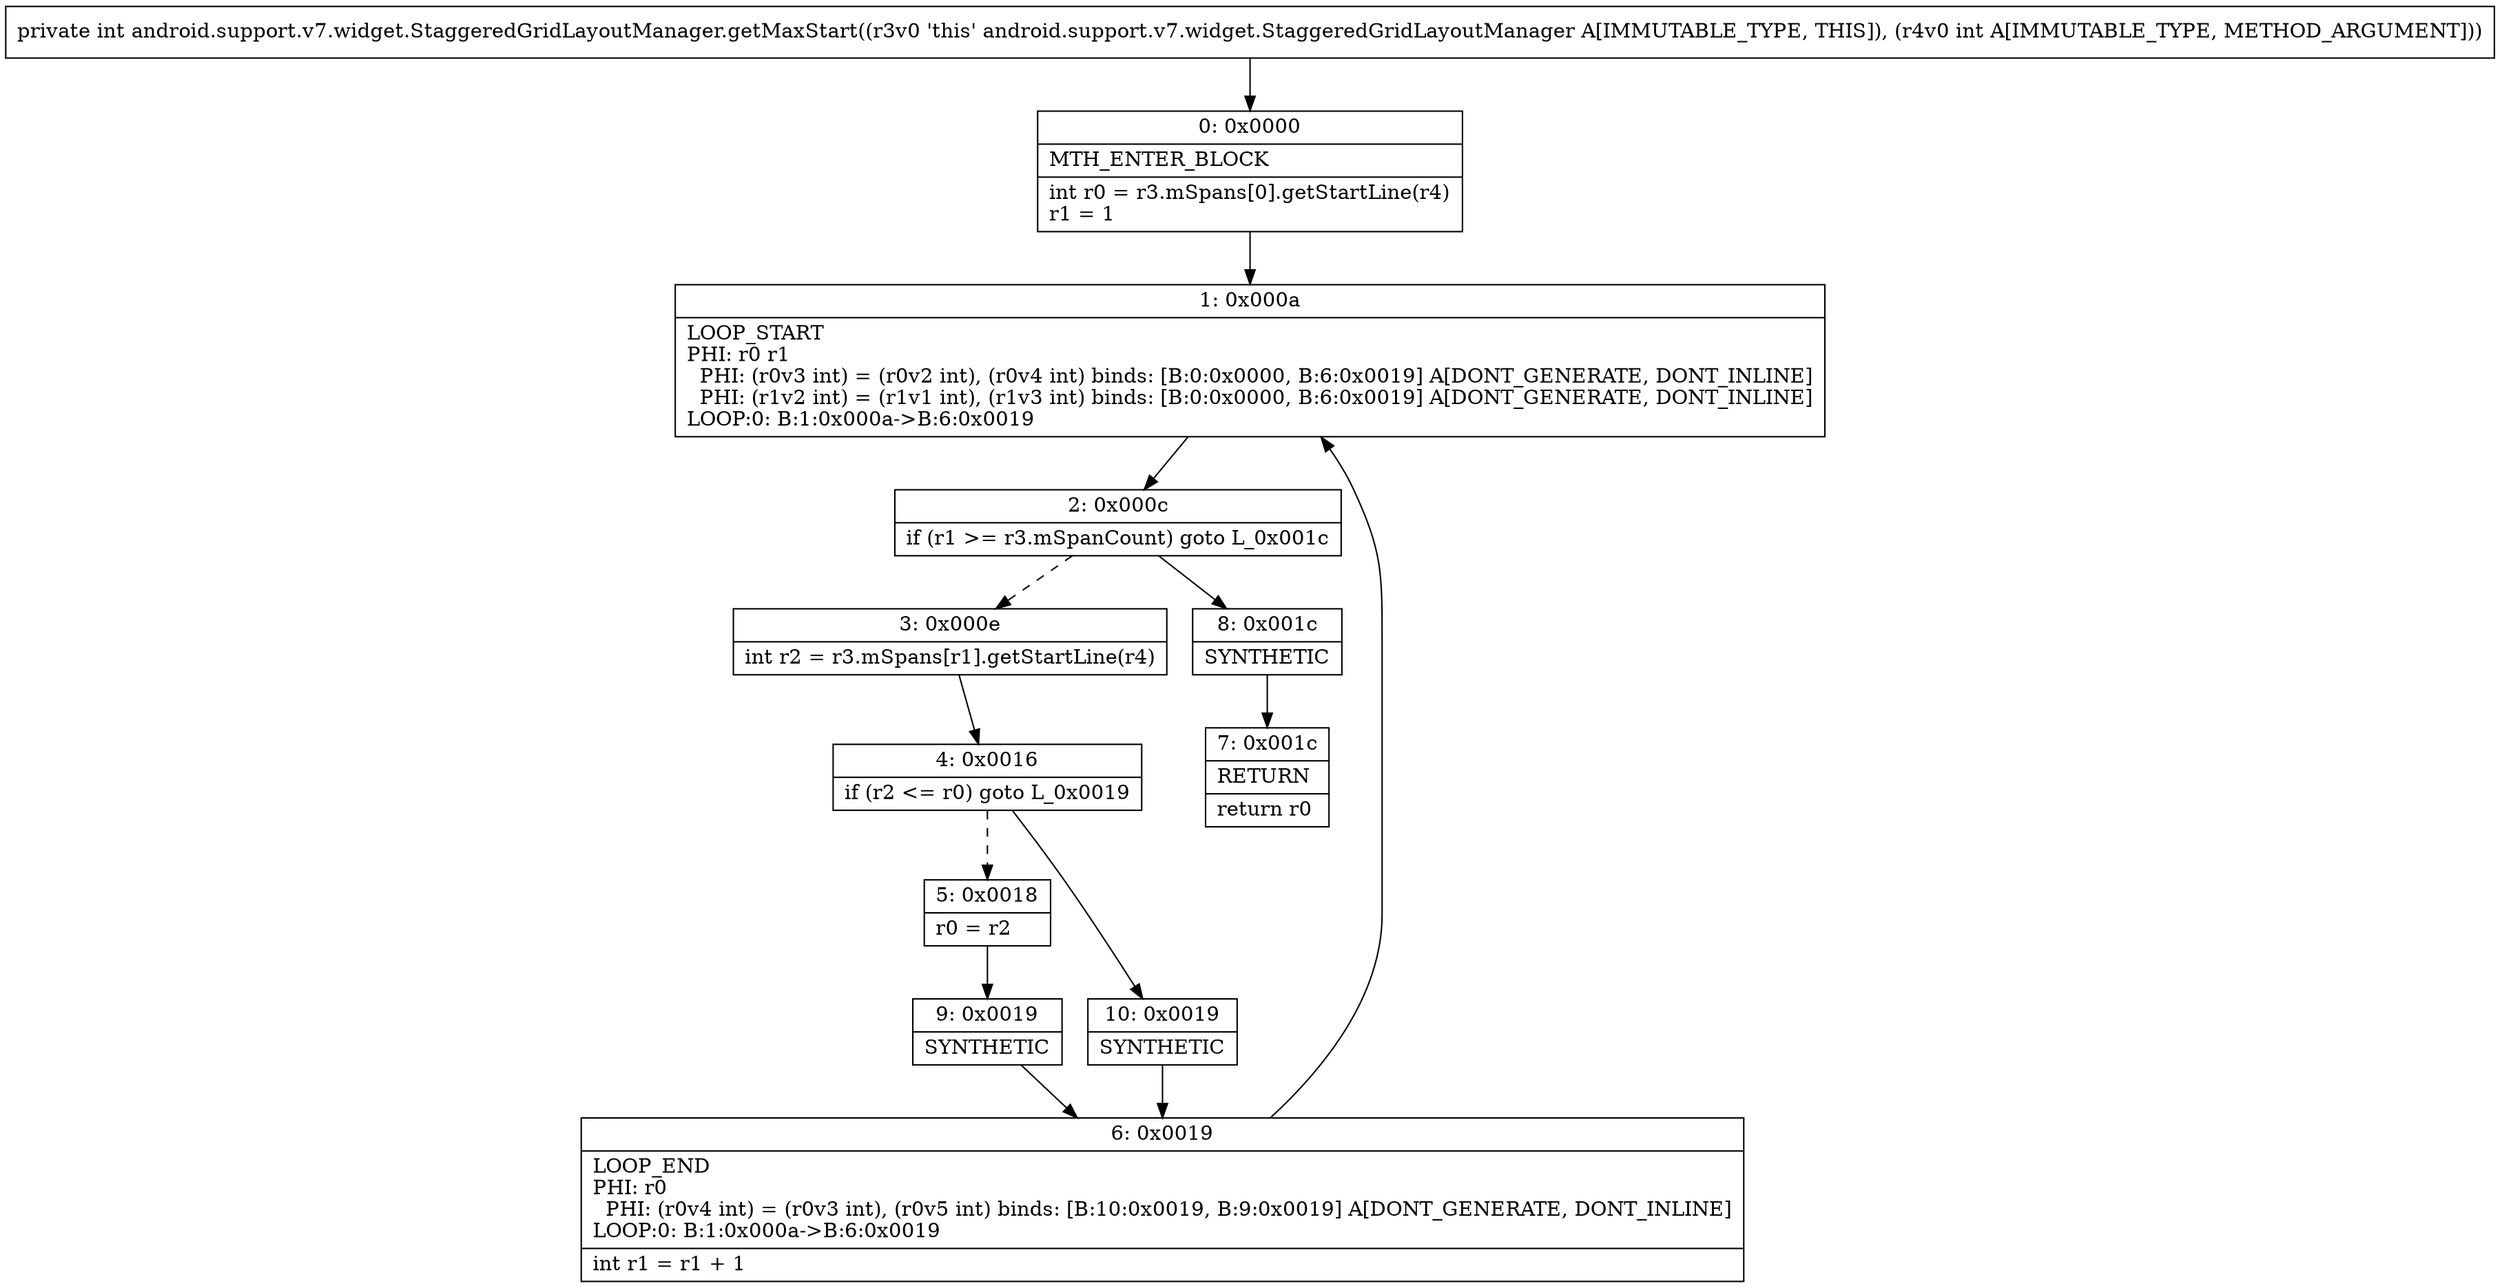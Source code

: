 digraph "CFG forandroid.support.v7.widget.StaggeredGridLayoutManager.getMaxStart(I)I" {
Node_0 [shape=record,label="{0\:\ 0x0000|MTH_ENTER_BLOCK\l|int r0 = r3.mSpans[0].getStartLine(r4)\lr1 = 1\l}"];
Node_1 [shape=record,label="{1\:\ 0x000a|LOOP_START\lPHI: r0 r1 \l  PHI: (r0v3 int) = (r0v2 int), (r0v4 int) binds: [B:0:0x0000, B:6:0x0019] A[DONT_GENERATE, DONT_INLINE]\l  PHI: (r1v2 int) = (r1v1 int), (r1v3 int) binds: [B:0:0x0000, B:6:0x0019] A[DONT_GENERATE, DONT_INLINE]\lLOOP:0: B:1:0x000a\-\>B:6:0x0019\l}"];
Node_2 [shape=record,label="{2\:\ 0x000c|if (r1 \>= r3.mSpanCount) goto L_0x001c\l}"];
Node_3 [shape=record,label="{3\:\ 0x000e|int r2 = r3.mSpans[r1].getStartLine(r4)\l}"];
Node_4 [shape=record,label="{4\:\ 0x0016|if (r2 \<= r0) goto L_0x0019\l}"];
Node_5 [shape=record,label="{5\:\ 0x0018|r0 = r2\l}"];
Node_6 [shape=record,label="{6\:\ 0x0019|LOOP_END\lPHI: r0 \l  PHI: (r0v4 int) = (r0v3 int), (r0v5 int) binds: [B:10:0x0019, B:9:0x0019] A[DONT_GENERATE, DONT_INLINE]\lLOOP:0: B:1:0x000a\-\>B:6:0x0019\l|int r1 = r1 + 1\l}"];
Node_7 [shape=record,label="{7\:\ 0x001c|RETURN\l|return r0\l}"];
Node_8 [shape=record,label="{8\:\ 0x001c|SYNTHETIC\l}"];
Node_9 [shape=record,label="{9\:\ 0x0019|SYNTHETIC\l}"];
Node_10 [shape=record,label="{10\:\ 0x0019|SYNTHETIC\l}"];
MethodNode[shape=record,label="{private int android.support.v7.widget.StaggeredGridLayoutManager.getMaxStart((r3v0 'this' android.support.v7.widget.StaggeredGridLayoutManager A[IMMUTABLE_TYPE, THIS]), (r4v0 int A[IMMUTABLE_TYPE, METHOD_ARGUMENT])) }"];
MethodNode -> Node_0;
Node_0 -> Node_1;
Node_1 -> Node_2;
Node_2 -> Node_3[style=dashed];
Node_2 -> Node_8;
Node_3 -> Node_4;
Node_4 -> Node_5[style=dashed];
Node_4 -> Node_10;
Node_5 -> Node_9;
Node_6 -> Node_1;
Node_8 -> Node_7;
Node_9 -> Node_6;
Node_10 -> Node_6;
}


